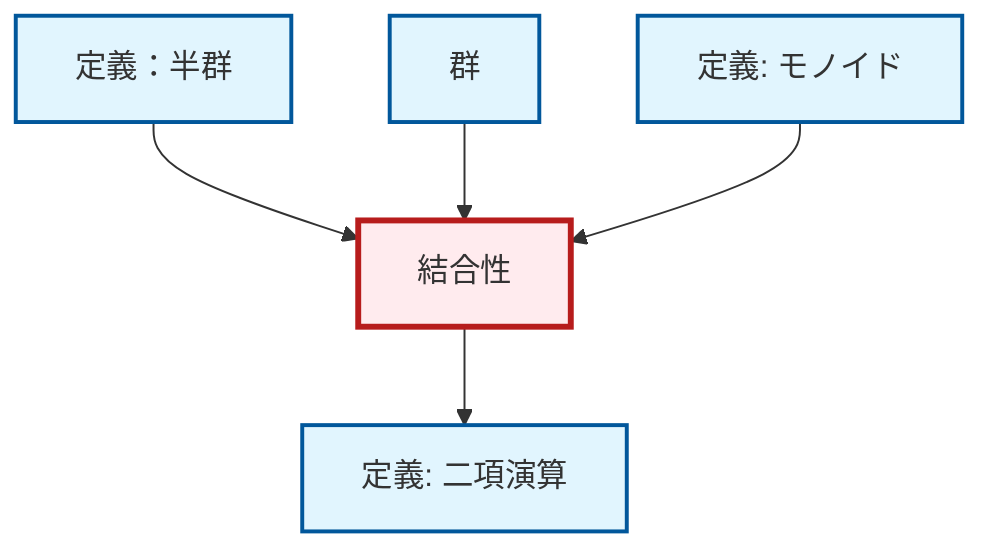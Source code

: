 graph TD
    classDef definition fill:#e1f5fe,stroke:#01579b,stroke-width:2px
    classDef theorem fill:#f3e5f5,stroke:#4a148c,stroke-width:2px
    classDef axiom fill:#fff3e0,stroke:#e65100,stroke-width:2px
    classDef example fill:#e8f5e9,stroke:#1b5e20,stroke-width:2px
    classDef current fill:#ffebee,stroke:#b71c1c,stroke-width:3px
    def-binary-operation["定義: 二項演算"]:::definition
    def-group["群"]:::definition
    def-semigroup["定義：半群"]:::definition
    def-associativity["結合性"]:::definition
    def-monoid["定義: モノイド"]:::definition
    def-semigroup --> def-associativity
    def-associativity --> def-binary-operation
    def-group --> def-associativity
    def-monoid --> def-associativity
    class def-associativity current